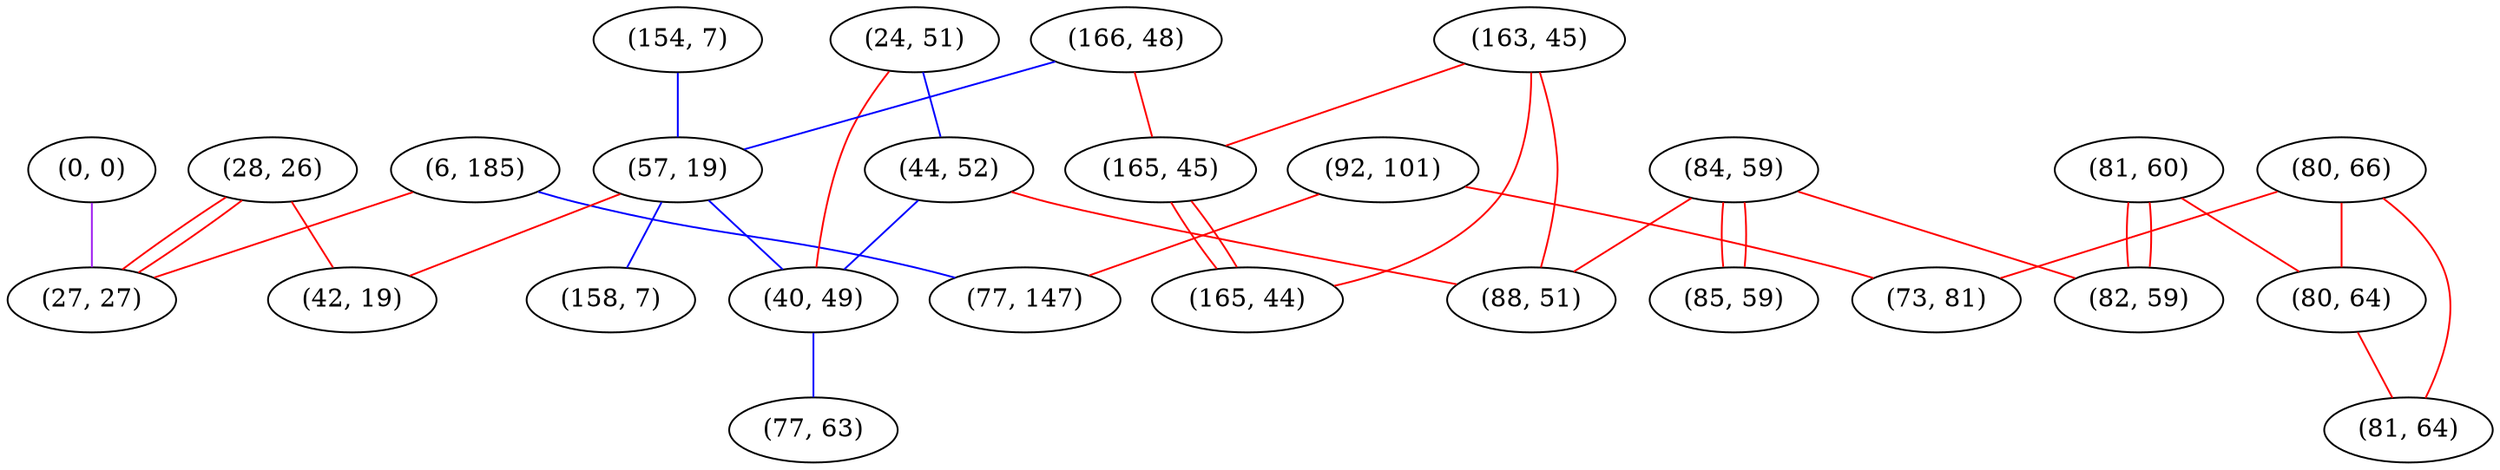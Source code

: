 graph "" {
"(92, 101)";
"(163, 45)";
"(80, 66)";
"(6, 185)";
"(77, 147)";
"(28, 26)";
"(84, 59)";
"(24, 51)";
"(44, 52)";
"(85, 59)";
"(73, 81)";
"(154, 7)";
"(166, 48)";
"(0, 0)";
"(81, 60)";
"(57, 19)";
"(82, 59)";
"(165, 45)";
"(80, 64)";
"(40, 49)";
"(77, 63)";
"(88, 51)";
"(27, 27)";
"(165, 44)";
"(42, 19)";
"(158, 7)";
"(81, 64)";
"(92, 101)" -- "(73, 81)"  [color=red, key=0, weight=1];
"(92, 101)" -- "(77, 147)"  [color=red, key=0, weight=1];
"(163, 45)" -- "(165, 44)"  [color=red, key=0, weight=1];
"(163, 45)" -- "(88, 51)"  [color=red, key=0, weight=1];
"(163, 45)" -- "(165, 45)"  [color=red, key=0, weight=1];
"(80, 66)" -- "(81, 64)"  [color=red, key=0, weight=1];
"(80, 66)" -- "(80, 64)"  [color=red, key=0, weight=1];
"(80, 66)" -- "(73, 81)"  [color=red, key=0, weight=1];
"(6, 185)" -- "(27, 27)"  [color=red, key=0, weight=1];
"(6, 185)" -- "(77, 147)"  [color=blue, key=0, weight=3];
"(28, 26)" -- "(42, 19)"  [color=red, key=0, weight=1];
"(28, 26)" -- "(27, 27)"  [color=red, key=0, weight=1];
"(28, 26)" -- "(27, 27)"  [color=red, key=1, weight=1];
"(84, 59)" -- "(88, 51)"  [color=red, key=0, weight=1];
"(84, 59)" -- "(82, 59)"  [color=red, key=0, weight=1];
"(84, 59)" -- "(85, 59)"  [color=red, key=0, weight=1];
"(84, 59)" -- "(85, 59)"  [color=red, key=1, weight=1];
"(24, 51)" -- "(40, 49)"  [color=red, key=0, weight=1];
"(24, 51)" -- "(44, 52)"  [color=blue, key=0, weight=3];
"(44, 52)" -- "(40, 49)"  [color=blue, key=0, weight=3];
"(44, 52)" -- "(88, 51)"  [color=red, key=0, weight=1];
"(154, 7)" -- "(57, 19)"  [color=blue, key=0, weight=3];
"(166, 48)" -- "(57, 19)"  [color=blue, key=0, weight=3];
"(166, 48)" -- "(165, 45)"  [color=red, key=0, weight=1];
"(0, 0)" -- "(27, 27)"  [color=purple, key=0, weight=4];
"(81, 60)" -- "(80, 64)"  [color=red, key=0, weight=1];
"(81, 60)" -- "(82, 59)"  [color=red, key=0, weight=1];
"(81, 60)" -- "(82, 59)"  [color=red, key=1, weight=1];
"(57, 19)" -- "(40, 49)"  [color=blue, key=0, weight=3];
"(57, 19)" -- "(158, 7)"  [color=blue, key=0, weight=3];
"(57, 19)" -- "(42, 19)"  [color=red, key=0, weight=1];
"(165, 45)" -- "(165, 44)"  [color=red, key=0, weight=1];
"(165, 45)" -- "(165, 44)"  [color=red, key=1, weight=1];
"(80, 64)" -- "(81, 64)"  [color=red, key=0, weight=1];
"(40, 49)" -- "(77, 63)"  [color=blue, key=0, weight=3];
}
